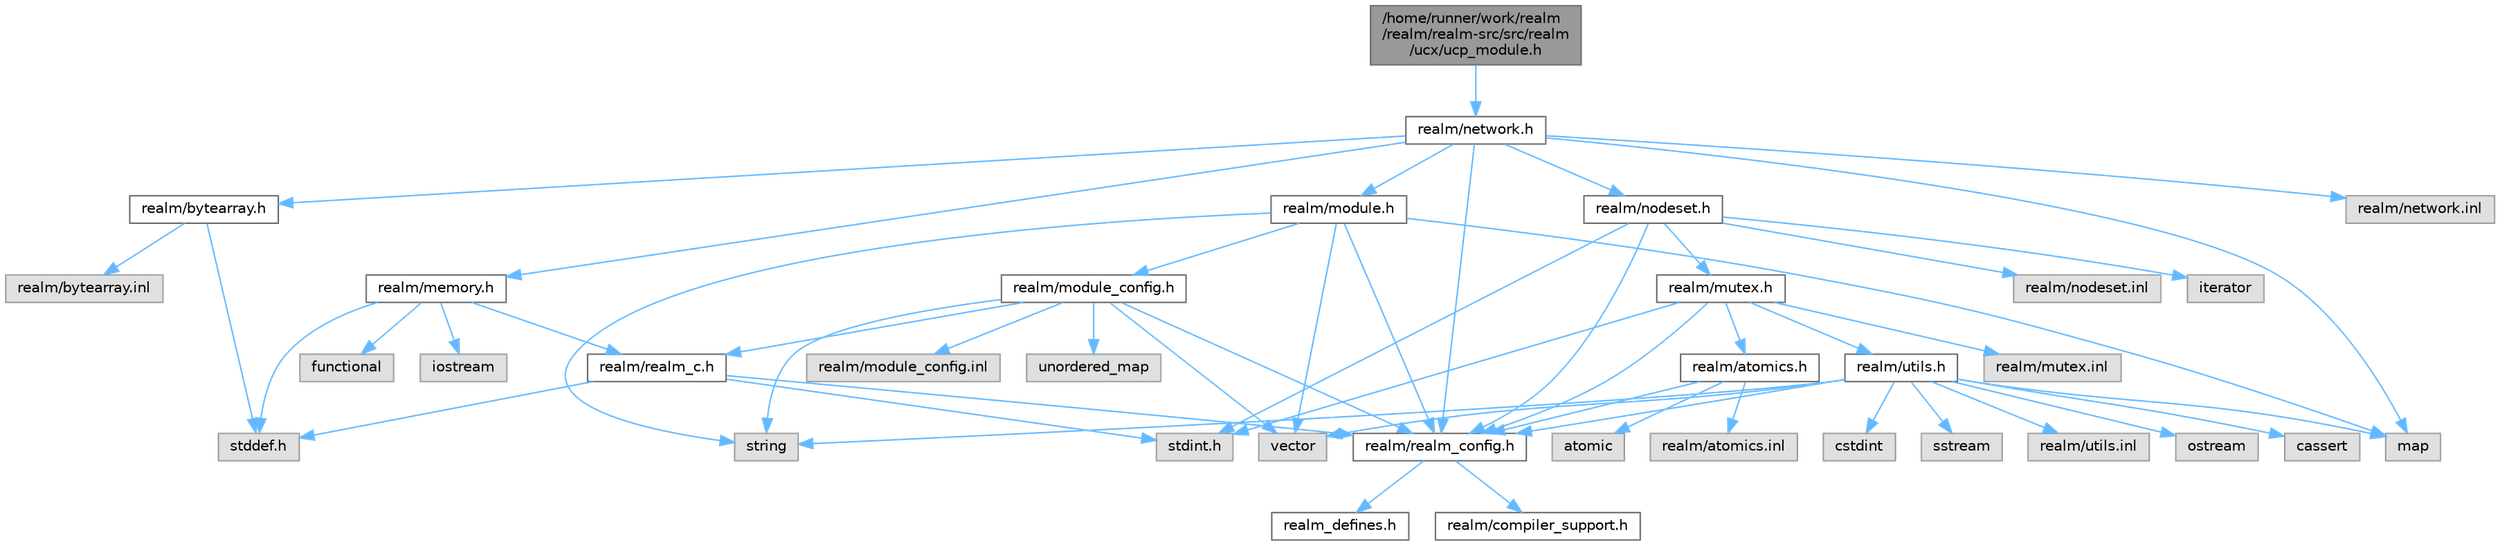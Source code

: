 digraph "/home/runner/work/realm/realm/realm-src/src/realm/ucx/ucp_module.h"
{
 // LATEX_PDF_SIZE
  bgcolor="transparent";
  edge [fontname=Helvetica,fontsize=10,labelfontname=Helvetica,labelfontsize=10];
  node [fontname=Helvetica,fontsize=10,shape=box,height=0.2,width=0.4];
  Node1 [id="Node000001",label="/home/runner/work/realm\l/realm/realm-src/src/realm\l/ucx/ucp_module.h",height=0.2,width=0.4,color="gray40", fillcolor="grey60", style="filled", fontcolor="black",tooltip=" "];
  Node1 -> Node2 [id="edge1_Node000001_Node000002",color="steelblue1",style="solid",tooltip=" "];
  Node2 [id="Node000002",label="realm/network.h",height=0.2,width=0.4,color="grey40", fillcolor="white", style="filled",URL="$network_8h.html",tooltip=" "];
  Node2 -> Node3 [id="edge2_Node000002_Node000003",color="steelblue1",style="solid",tooltip=" "];
  Node3 [id="Node000003",label="realm/realm_config.h",height=0.2,width=0.4,color="grey40", fillcolor="white", style="filled",URL="$realm__config_8h.html",tooltip=" "];
  Node3 -> Node4 [id="edge3_Node000003_Node000004",color="steelblue1",style="solid",tooltip=" "];
  Node4 [id="Node000004",label="realm_defines.h",height=0.2,width=0.4,color="grey40", fillcolor="white", style="filled",URL="$realm__defines_8h.html",tooltip=" "];
  Node3 -> Node5 [id="edge4_Node000003_Node000005",color="steelblue1",style="solid",tooltip=" "];
  Node5 [id="Node000005",label="realm/compiler_support.h",height=0.2,width=0.4,color="grey40", fillcolor="white", style="filled",URL="$compiler__support_8h.html",tooltip=" "];
  Node2 -> Node6 [id="edge5_Node000002_Node000006",color="steelblue1",style="solid",tooltip=" "];
  Node6 [id="Node000006",label="realm/module.h",height=0.2,width=0.4,color="grey40", fillcolor="white", style="filled",URL="$module_8h.html",tooltip=" "];
  Node6 -> Node3 [id="edge6_Node000006_Node000003",color="steelblue1",style="solid",tooltip=" "];
  Node6 -> Node7 [id="edge7_Node000006_Node000007",color="steelblue1",style="solid",tooltip=" "];
  Node7 [id="Node000007",label="realm/module_config.h",height=0.2,width=0.4,color="grey40", fillcolor="white", style="filled",URL="$module__config_8h.html",tooltip=" "];
  Node7 -> Node3 [id="edge8_Node000007_Node000003",color="steelblue1",style="solid",tooltip=" "];
  Node7 -> Node8 [id="edge9_Node000007_Node000008",color="steelblue1",style="solid",tooltip=" "];
  Node8 [id="Node000008",label="realm/realm_c.h",height=0.2,width=0.4,color="grey40", fillcolor="white", style="filled",URL="$realm__c_8h.html",tooltip=" "];
  Node8 -> Node3 [id="edge10_Node000008_Node000003",color="steelblue1",style="solid",tooltip=" "];
  Node8 -> Node9 [id="edge11_Node000008_Node000009",color="steelblue1",style="solid",tooltip=" "];
  Node9 [id="Node000009",label="stddef.h",height=0.2,width=0.4,color="grey60", fillcolor="#E0E0E0", style="filled",tooltip=" "];
  Node8 -> Node10 [id="edge12_Node000008_Node000010",color="steelblue1",style="solid",tooltip=" "];
  Node10 [id="Node000010",label="stdint.h",height=0.2,width=0.4,color="grey60", fillcolor="#E0E0E0", style="filled",tooltip=" "];
  Node7 -> Node11 [id="edge13_Node000007_Node000011",color="steelblue1",style="solid",tooltip=" "];
  Node11 [id="Node000011",label="string",height=0.2,width=0.4,color="grey60", fillcolor="#E0E0E0", style="filled",tooltip=" "];
  Node7 -> Node12 [id="edge14_Node000007_Node000012",color="steelblue1",style="solid",tooltip=" "];
  Node12 [id="Node000012",label="unordered_map",height=0.2,width=0.4,color="grey60", fillcolor="#E0E0E0", style="filled",tooltip=" "];
  Node7 -> Node13 [id="edge15_Node000007_Node000013",color="steelblue1",style="solid",tooltip=" "];
  Node13 [id="Node000013",label="vector",height=0.2,width=0.4,color="grey60", fillcolor="#E0E0E0", style="filled",tooltip=" "];
  Node7 -> Node14 [id="edge16_Node000007_Node000014",color="steelblue1",style="solid",tooltip=" "];
  Node14 [id="Node000014",label="realm/module_config.inl",height=0.2,width=0.4,color="grey60", fillcolor="#E0E0E0", style="filled",tooltip=" "];
  Node6 -> Node13 [id="edge17_Node000006_Node000013",color="steelblue1",style="solid",tooltip=" "];
  Node6 -> Node11 [id="edge18_Node000006_Node000011",color="steelblue1",style="solid",tooltip=" "];
  Node6 -> Node15 [id="edge19_Node000006_Node000015",color="steelblue1",style="solid",tooltip=" "];
  Node15 [id="Node000015",label="map",height=0.2,width=0.4,color="grey60", fillcolor="#E0E0E0", style="filled",tooltip=" "];
  Node2 -> Node16 [id="edge20_Node000002_Node000016",color="steelblue1",style="solid",tooltip=" "];
  Node16 [id="Node000016",label="realm/nodeset.h",height=0.2,width=0.4,color="grey40", fillcolor="white", style="filled",URL="$nodeset_8h.html",tooltip=" "];
  Node16 -> Node3 [id="edge21_Node000016_Node000003",color="steelblue1",style="solid",tooltip=" "];
  Node16 -> Node17 [id="edge22_Node000016_Node000017",color="steelblue1",style="solid",tooltip=" "];
  Node17 [id="Node000017",label="realm/mutex.h",height=0.2,width=0.4,color="grey40", fillcolor="white", style="filled",URL="$mutex_8h.html",tooltip=" "];
  Node17 -> Node3 [id="edge23_Node000017_Node000003",color="steelblue1",style="solid",tooltip=" "];
  Node17 -> Node18 [id="edge24_Node000017_Node000018",color="steelblue1",style="solid",tooltip=" "];
  Node18 [id="Node000018",label="realm/utils.h",height=0.2,width=0.4,color="grey40", fillcolor="white", style="filled",URL="$utils_8h.html",tooltip=" "];
  Node18 -> Node3 [id="edge25_Node000018_Node000003",color="steelblue1",style="solid",tooltip=" "];
  Node18 -> Node11 [id="edge26_Node000018_Node000011",color="steelblue1",style="solid",tooltip=" "];
  Node18 -> Node19 [id="edge27_Node000018_Node000019",color="steelblue1",style="solid",tooltip=" "];
  Node19 [id="Node000019",label="ostream",height=0.2,width=0.4,color="grey60", fillcolor="#E0E0E0", style="filled",tooltip=" "];
  Node18 -> Node13 [id="edge28_Node000018_Node000013",color="steelblue1",style="solid",tooltip=" "];
  Node18 -> Node15 [id="edge29_Node000018_Node000015",color="steelblue1",style="solid",tooltip=" "];
  Node18 -> Node20 [id="edge30_Node000018_Node000020",color="steelblue1",style="solid",tooltip=" "];
  Node20 [id="Node000020",label="cassert",height=0.2,width=0.4,color="grey60", fillcolor="#E0E0E0", style="filled",tooltip=" "];
  Node18 -> Node21 [id="edge31_Node000018_Node000021",color="steelblue1",style="solid",tooltip=" "];
  Node21 [id="Node000021",label="cstdint",height=0.2,width=0.4,color="grey60", fillcolor="#E0E0E0", style="filled",tooltip=" "];
  Node18 -> Node22 [id="edge32_Node000018_Node000022",color="steelblue1",style="solid",tooltip=" "];
  Node22 [id="Node000022",label="sstream",height=0.2,width=0.4,color="grey60", fillcolor="#E0E0E0", style="filled",tooltip=" "];
  Node18 -> Node23 [id="edge33_Node000018_Node000023",color="steelblue1",style="solid",tooltip=" "];
  Node23 [id="Node000023",label="realm/utils.inl",height=0.2,width=0.4,color="grey60", fillcolor="#E0E0E0", style="filled",tooltip=" "];
  Node17 -> Node24 [id="edge34_Node000017_Node000024",color="steelblue1",style="solid",tooltip=" "];
  Node24 [id="Node000024",label="realm/atomics.h",height=0.2,width=0.4,color="grey40", fillcolor="white", style="filled",URL="$atomics_8h.html",tooltip=" "];
  Node24 -> Node3 [id="edge35_Node000024_Node000003",color="steelblue1",style="solid",tooltip=" "];
  Node24 -> Node25 [id="edge36_Node000024_Node000025",color="steelblue1",style="solid",tooltip=" "];
  Node25 [id="Node000025",label="atomic",height=0.2,width=0.4,color="grey60", fillcolor="#E0E0E0", style="filled",tooltip=" "];
  Node24 -> Node26 [id="edge37_Node000024_Node000026",color="steelblue1",style="solid",tooltip=" "];
  Node26 [id="Node000026",label="realm/atomics.inl",height=0.2,width=0.4,color="grey60", fillcolor="#E0E0E0", style="filled",tooltip=" "];
  Node17 -> Node10 [id="edge38_Node000017_Node000010",color="steelblue1",style="solid",tooltip=" "];
  Node17 -> Node27 [id="edge39_Node000017_Node000027",color="steelblue1",style="solid",tooltip=" "];
  Node27 [id="Node000027",label="realm/mutex.inl",height=0.2,width=0.4,color="grey60", fillcolor="#E0E0E0", style="filled",tooltip=" "];
  Node16 -> Node10 [id="edge40_Node000016_Node000010",color="steelblue1",style="solid",tooltip=" "];
  Node16 -> Node28 [id="edge41_Node000016_Node000028",color="steelblue1",style="solid",tooltip=" "];
  Node28 [id="Node000028",label="iterator",height=0.2,width=0.4,color="grey60", fillcolor="#E0E0E0", style="filled",tooltip=" "];
  Node16 -> Node29 [id="edge42_Node000016_Node000029",color="steelblue1",style="solid",tooltip=" "];
  Node29 [id="Node000029",label="realm/nodeset.inl",height=0.2,width=0.4,color="grey60", fillcolor="#E0E0E0", style="filled",tooltip=" "];
  Node2 -> Node30 [id="edge43_Node000002_Node000030",color="steelblue1",style="solid",tooltip=" "];
  Node30 [id="Node000030",label="realm/memory.h",height=0.2,width=0.4,color="grey40", fillcolor="white", style="filled",URL="$memory_8h.html",tooltip=" "];
  Node30 -> Node8 [id="edge44_Node000030_Node000008",color="steelblue1",style="solid",tooltip=" "];
  Node30 -> Node9 [id="edge45_Node000030_Node000009",color="steelblue1",style="solid",tooltip=" "];
  Node30 -> Node31 [id="edge46_Node000030_Node000031",color="steelblue1",style="solid",tooltip=" "];
  Node31 [id="Node000031",label="iostream",height=0.2,width=0.4,color="grey60", fillcolor="#E0E0E0", style="filled",tooltip=" "];
  Node30 -> Node32 [id="edge47_Node000030_Node000032",color="steelblue1",style="solid",tooltip=" "];
  Node32 [id="Node000032",label="functional",height=0.2,width=0.4,color="grey60", fillcolor="#E0E0E0", style="filled",tooltip=" "];
  Node2 -> Node33 [id="edge48_Node000002_Node000033",color="steelblue1",style="solid",tooltip=" "];
  Node33 [id="Node000033",label="realm/bytearray.h",height=0.2,width=0.4,color="grey40", fillcolor="white", style="filled",URL="$bytearray_8h.html",tooltip=" "];
  Node33 -> Node9 [id="edge49_Node000033_Node000009",color="steelblue1",style="solid",tooltip=" "];
  Node33 -> Node34 [id="edge50_Node000033_Node000034",color="steelblue1",style="solid",tooltip=" "];
  Node34 [id="Node000034",label="realm/bytearray.inl",height=0.2,width=0.4,color="grey60", fillcolor="#E0E0E0", style="filled",tooltip=" "];
  Node2 -> Node15 [id="edge51_Node000002_Node000015",color="steelblue1",style="solid",tooltip=" "];
  Node2 -> Node35 [id="edge52_Node000002_Node000035",color="steelblue1",style="solid",tooltip=" "];
  Node35 [id="Node000035",label="realm/network.inl",height=0.2,width=0.4,color="grey60", fillcolor="#E0E0E0", style="filled",tooltip=" "];
}
